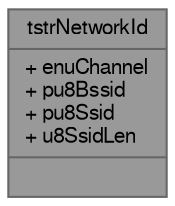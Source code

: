digraph "tstrNetworkId"
{
 // LATEX_PDF_SIZE
  bgcolor="transparent";
  edge [fontname=FreeSans,fontsize=10,labelfontname=FreeSans,labelfontsize=10];
  node [fontname=FreeSans,fontsize=10,shape=box,height=0.2,width=0.4];
  Node1 [shape=record,label="{tstrNetworkId\n|+ enuChannel\l+ pu8Bssid\l+ pu8Ssid\l+ u8SsidLen\l|}",height=0.2,width=0.4,color="gray40", fillcolor="grey60", style="filled", fontcolor="black",tooltip=" "];
}
